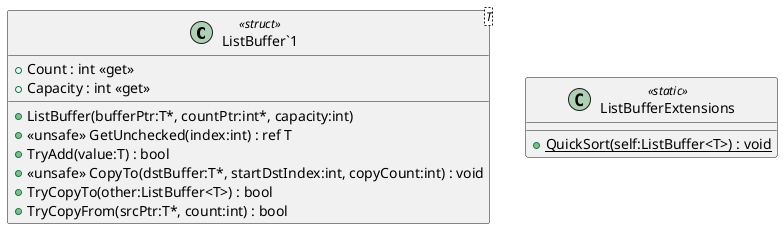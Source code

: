 @startuml
class "ListBuffer`1"<T> <<struct>> {
    + Count : int <<get>>
    + Capacity : int <<get>>
    + ListBuffer(bufferPtr:T*, countPtr:int*, capacity:int)
    + <<unsafe>> GetUnchecked(index:int) : ref T
    + TryAdd(value:T) : bool
    + <<unsafe>> CopyTo(dstBuffer:T*, startDstIndex:int, copyCount:int) : void
    + TryCopyTo(other:ListBuffer<T>) : bool
    + TryCopyFrom(srcPtr:T*, count:int) : bool
}
class ListBufferExtensions <<static>> {
    + {static} QuickSort(self:ListBuffer<T>) : void
}
@enduml
